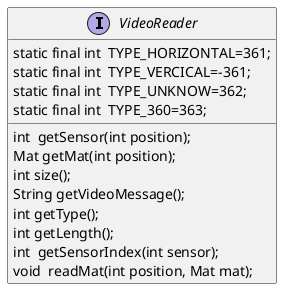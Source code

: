 @startuml
interface VideoReader {
    static final int  TYPE_HORIZONTAL=361;
    static final int  TYPE_VERCICAL=-361;
    static final int  TYPE_UNKNOW=362;
    static final int  TYPE_360=363;
    int  getSensor(int position);
    Mat getMat(int position);
    int size();
    String getVideoMessage();
    int getType();
    int getLength();
    int  getSensorIndex(int sensor);
    void  readMat(int position, Mat mat);
}

@enduml